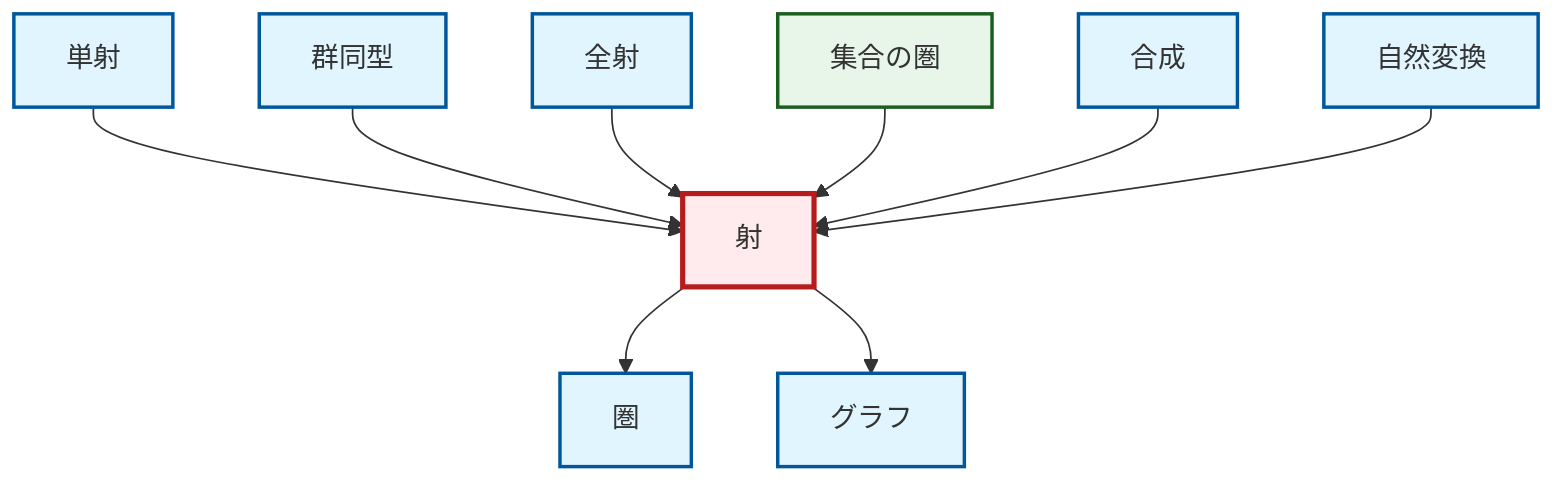 graph TD
    classDef definition fill:#e1f5fe,stroke:#01579b,stroke-width:2px
    classDef theorem fill:#f3e5f5,stroke:#4a148c,stroke-width:2px
    classDef axiom fill:#fff3e0,stroke:#e65100,stroke-width:2px
    classDef example fill:#e8f5e9,stroke:#1b5e20,stroke-width:2px
    classDef current fill:#ffebee,stroke:#b71c1c,stroke-width:3px
    ex-set-category["集合の圏"]:::example
    def-composition["合成"]:::definition
    def-natural-transformation["自然変換"]:::definition
    def-morphism["射"]:::definition
    def-graph["グラフ"]:::definition
    def-epimorphism["全射"]:::definition
    def-monomorphism["単射"]:::definition
    def-isomorphism["群同型"]:::definition
    def-category["圏"]:::definition
    def-monomorphism --> def-morphism
    def-morphism --> def-category
    def-isomorphism --> def-morphism
    def-epimorphism --> def-morphism
    def-morphism --> def-graph
    ex-set-category --> def-morphism
    def-composition --> def-morphism
    def-natural-transformation --> def-morphism
    class def-morphism current